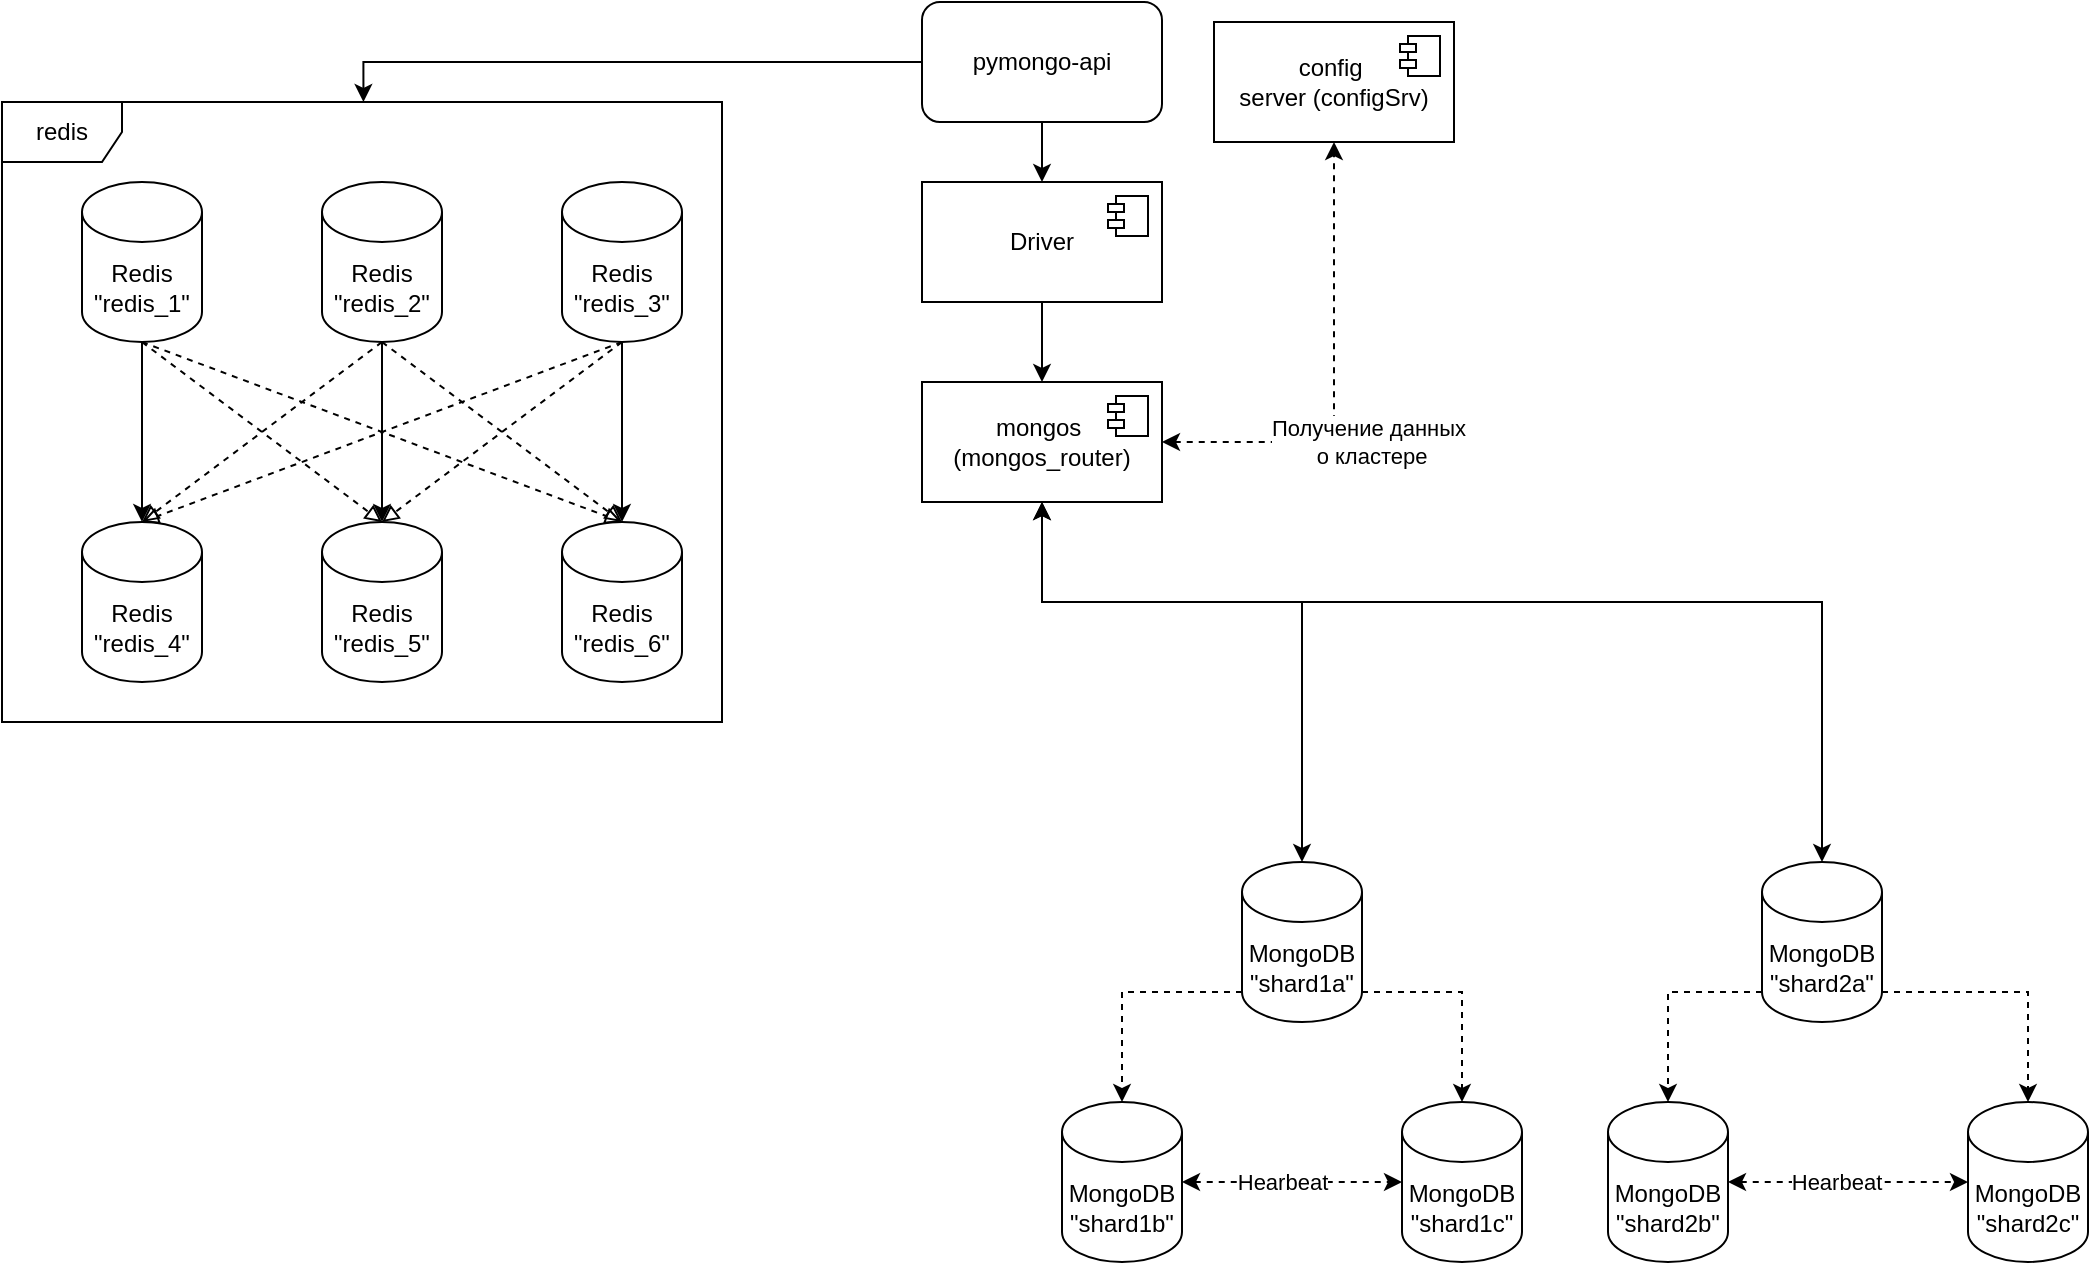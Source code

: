 <mxfile version="24.7.5">
  <diagram name="Страница — 1" id="JHpKE70PW2dIJ-TmPm44">
    <mxGraphModel dx="786" dy="2577" grid="1" gridSize="10" guides="1" tooltips="1" connect="1" arrows="1" fold="1" page="1" pageScale="1" pageWidth="827" pageHeight="1169" math="0" shadow="0">
      <root>
        <mxCell id="0" />
        <mxCell id="1" parent="0" />
        <mxCell id="jbRxhANZMNm-0LjO1Y-F-100" value="MongoDB&lt;div&gt;&quot;shard1a&quot;&lt;/div&gt;" style="shape=cylinder3;whiteSpace=wrap;html=1;boundedLbl=1;backgroundOutline=1;size=15;" vertex="1" parent="1">
          <mxGeometry x="2640" y="120" width="60" height="80" as="geometry" />
        </mxCell>
        <mxCell id="jbRxhANZMNm-0LjO1Y-F-101" style="edgeStyle=orthogonalEdgeStyle;rounded=0;orthogonalLoop=1;jettySize=auto;html=1;exitX=0.5;exitY=1;exitDx=0;exitDy=0;startArrow=classic;startFill=1;" edge="1" parent="1" source="jbRxhANZMNm-0LjO1Y-F-102" target="jbRxhANZMNm-0LjO1Y-F-100">
          <mxGeometry relative="1" as="geometry">
            <Array as="points">
              <mxPoint x="2540" y="-10" />
              <mxPoint x="2670" y="-10" />
            </Array>
          </mxGeometry>
        </mxCell>
        <mxCell id="jbRxhANZMNm-0LjO1Y-F-102" value="mongos&amp;nbsp;&lt;div&gt;(mongos_router)&lt;/div&gt;" style="html=1;dropTarget=0;whiteSpace=wrap;" vertex="1" parent="1">
          <mxGeometry x="2480" y="-120" width="120" height="60" as="geometry" />
        </mxCell>
        <mxCell id="jbRxhANZMNm-0LjO1Y-F-103" value="" style="shape=module;jettyWidth=8;jettyHeight=4;" vertex="1" parent="jbRxhANZMNm-0LjO1Y-F-102">
          <mxGeometry x="1" width="20" height="20" relative="1" as="geometry">
            <mxPoint x="-27" y="7" as="offset" />
          </mxGeometry>
        </mxCell>
        <mxCell id="jbRxhANZMNm-0LjO1Y-F-104" style="edgeStyle=orthogonalEdgeStyle;rounded=0;orthogonalLoop=1;jettySize=auto;html=1;exitX=1;exitY=0.5;exitDx=0;exitDy=0;dashed=1;startArrow=classic;startFill=1;" edge="1" parent="1" source="jbRxhANZMNm-0LjO1Y-F-102" target="jbRxhANZMNm-0LjO1Y-F-106">
          <mxGeometry relative="1" as="geometry">
            <mxPoint x="2850" y="80" as="sourcePoint" />
          </mxGeometry>
        </mxCell>
        <mxCell id="jbRxhANZMNm-0LjO1Y-F-105" value="Получение данных&lt;div&gt;&amp;nbsp;о кластере&lt;/div&gt;" style="edgeLabel;html=1;align=center;verticalAlign=middle;resizable=0;points=[];" vertex="1" connectable="0" parent="jbRxhANZMNm-0LjO1Y-F-104">
          <mxGeometry x="-0.554" y="2" relative="1" as="geometry">
            <mxPoint x="50" y="2" as="offset" />
          </mxGeometry>
        </mxCell>
        <mxCell id="jbRxhANZMNm-0LjO1Y-F-106" value="config&amp;nbsp;&lt;div&gt;server (configSrv)&lt;/div&gt;" style="html=1;dropTarget=0;whiteSpace=wrap;" vertex="1" parent="1">
          <mxGeometry x="2626" y="-300" width="120" height="60" as="geometry" />
        </mxCell>
        <mxCell id="jbRxhANZMNm-0LjO1Y-F-107" value="" style="shape=module;jettyWidth=8;jettyHeight=4;" vertex="1" parent="jbRxhANZMNm-0LjO1Y-F-106">
          <mxGeometry x="1" width="20" height="20" relative="1" as="geometry">
            <mxPoint x="-27" y="7" as="offset" />
          </mxGeometry>
        </mxCell>
        <mxCell id="jbRxhANZMNm-0LjO1Y-F-108" style="edgeStyle=orthogonalEdgeStyle;rounded=0;orthogonalLoop=1;jettySize=auto;html=1;exitX=0.5;exitY=1;exitDx=0;exitDy=0;entryX=0.5;entryY=0;entryDx=0;entryDy=0;" edge="1" parent="1" source="jbRxhANZMNm-0LjO1Y-F-110" target="jbRxhANZMNm-0LjO1Y-F-126">
          <mxGeometry relative="1" as="geometry" />
        </mxCell>
        <mxCell id="jbRxhANZMNm-0LjO1Y-F-109" style="edgeStyle=orthogonalEdgeStyle;rounded=0;orthogonalLoop=1;jettySize=auto;html=1;exitX=0;exitY=0.5;exitDx=0;exitDy=0;entryX=0.502;entryY=0;entryDx=0;entryDy=0;entryPerimeter=0;" edge="1" parent="1" source="jbRxhANZMNm-0LjO1Y-F-110" target="jbRxhANZMNm-0LjO1Y-F-144">
          <mxGeometry relative="1" as="geometry">
            <mxPoint x="2250" y="-150" as="targetPoint" />
          </mxGeometry>
        </mxCell>
        <mxCell id="jbRxhANZMNm-0LjO1Y-F-110" value="pymongo-api" style="rounded=1;whiteSpace=wrap;html=1;" vertex="1" parent="1">
          <mxGeometry x="2480" y="-310" width="120" height="60" as="geometry" />
        </mxCell>
        <mxCell id="jbRxhANZMNm-0LjO1Y-F-111" style="edgeStyle=orthogonalEdgeStyle;rounded=0;orthogonalLoop=1;jettySize=auto;html=1;exitX=0.5;exitY=1;exitDx=0;exitDy=0;entryX=0.5;entryY=0;entryDx=0;entryDy=0;entryPerimeter=0;startArrow=classic;startFill=1;" edge="1" parent="1" source="jbRxhANZMNm-0LjO1Y-F-102" target="jbRxhANZMNm-0LjO1Y-F-118">
          <mxGeometry relative="1" as="geometry">
            <mxPoint x="2790" y="110" as="sourcePoint" />
            <mxPoint x="2790" y="170" as="targetPoint" />
            <Array as="points">
              <mxPoint x="2540" y="-10" />
              <mxPoint x="2930" y="-10" />
            </Array>
          </mxGeometry>
        </mxCell>
        <mxCell id="jbRxhANZMNm-0LjO1Y-F-112" value="&lt;div&gt;MongoDB&lt;div&gt;&quot;shard1b&quot;&lt;/div&gt;&lt;/div&gt;" style="shape=cylinder3;whiteSpace=wrap;html=1;boundedLbl=1;backgroundOutline=1;size=15;" vertex="1" parent="1">
          <mxGeometry x="2550" y="240" width="60" height="80" as="geometry" />
        </mxCell>
        <mxCell id="jbRxhANZMNm-0LjO1Y-F-113" value="&lt;div&gt;MongoDB&lt;div&gt;&quot;shard1c&quot;&lt;/div&gt;&lt;/div&gt;" style="shape=cylinder3;whiteSpace=wrap;html=1;boundedLbl=1;backgroundOutline=1;size=15;" vertex="1" parent="1">
          <mxGeometry x="2720" y="240" width="60" height="80" as="geometry" />
        </mxCell>
        <mxCell id="jbRxhANZMNm-0LjO1Y-F-114" style="edgeStyle=orthogonalEdgeStyle;rounded=0;orthogonalLoop=1;jettySize=auto;html=1;exitX=0;exitY=1;exitDx=0;exitDy=-15;exitPerimeter=0;entryX=0.5;entryY=0;entryDx=0;entryDy=0;entryPerimeter=0;dashed=1;" edge="1" parent="1" source="jbRxhANZMNm-0LjO1Y-F-100" target="jbRxhANZMNm-0LjO1Y-F-112">
          <mxGeometry relative="1" as="geometry">
            <mxPoint x="2670" y="370" as="targetPoint" />
          </mxGeometry>
        </mxCell>
        <mxCell id="jbRxhANZMNm-0LjO1Y-F-115" style="edgeStyle=orthogonalEdgeStyle;rounded=0;orthogonalLoop=1;jettySize=auto;html=1;exitX=1;exitY=1;exitDx=0;exitDy=-15;exitPerimeter=0;entryX=0.5;entryY=0;entryDx=0;entryDy=0;entryPerimeter=0;dashed=1;" edge="1" parent="1" source="jbRxhANZMNm-0LjO1Y-F-100" target="jbRxhANZMNm-0LjO1Y-F-113">
          <mxGeometry relative="1" as="geometry" />
        </mxCell>
        <mxCell id="jbRxhANZMNm-0LjO1Y-F-116" style="edgeStyle=orthogonalEdgeStyle;rounded=0;orthogonalLoop=1;jettySize=auto;html=1;exitX=1;exitY=0.5;exitDx=0;exitDy=0;exitPerimeter=0;entryX=0;entryY=0.5;entryDx=0;entryDy=0;entryPerimeter=0;startArrow=classic;startFill=1;dashed=1;" edge="1" parent="1" source="jbRxhANZMNm-0LjO1Y-F-112" target="jbRxhANZMNm-0LjO1Y-F-113">
          <mxGeometry relative="1" as="geometry" />
        </mxCell>
        <mxCell id="jbRxhANZMNm-0LjO1Y-F-117" value="Hearbeat" style="edgeLabel;html=1;align=center;verticalAlign=middle;resizable=0;points=[];" vertex="1" connectable="0" parent="jbRxhANZMNm-0LjO1Y-F-116">
          <mxGeometry x="-0.203" relative="1" as="geometry">
            <mxPoint x="6" as="offset" />
          </mxGeometry>
        </mxCell>
        <mxCell id="jbRxhANZMNm-0LjO1Y-F-118" value="MongoDB&lt;div&gt;&quot;shard2a&quot;&lt;br&gt;&lt;/div&gt;" style="shape=cylinder3;whiteSpace=wrap;html=1;boundedLbl=1;backgroundOutline=1;size=15;" vertex="1" parent="1">
          <mxGeometry x="2900" y="120" width="60" height="80" as="geometry" />
        </mxCell>
        <mxCell id="jbRxhANZMNm-0LjO1Y-F-119" value="&lt;div&gt;MongoDB&lt;div&gt;&quot;shard2b&quot;&lt;/div&gt;&lt;/div&gt;" style="shape=cylinder3;whiteSpace=wrap;html=1;boundedLbl=1;backgroundOutline=1;size=15;" vertex="1" parent="1">
          <mxGeometry x="2823" y="240" width="60" height="80" as="geometry" />
        </mxCell>
        <mxCell id="jbRxhANZMNm-0LjO1Y-F-120" value="MongoDB&lt;div&gt;&quot;shard2c&quot;&lt;/div&gt;" style="shape=cylinder3;whiteSpace=wrap;html=1;boundedLbl=1;backgroundOutline=1;size=15;" vertex="1" parent="1">
          <mxGeometry x="3003" y="240" width="60" height="80" as="geometry" />
        </mxCell>
        <mxCell id="jbRxhANZMNm-0LjO1Y-F-121" style="edgeStyle=orthogonalEdgeStyle;rounded=0;orthogonalLoop=1;jettySize=auto;html=1;exitX=0;exitY=1;exitDx=0;exitDy=-15;exitPerimeter=0;dashed=1;entryX=0.5;entryY=0;entryDx=0;entryDy=0;entryPerimeter=0;" edge="1" parent="1" source="jbRxhANZMNm-0LjO1Y-F-118" target="jbRxhANZMNm-0LjO1Y-F-119">
          <mxGeometry relative="1" as="geometry">
            <mxPoint x="2940" y="370" as="targetPoint" />
          </mxGeometry>
        </mxCell>
        <mxCell id="jbRxhANZMNm-0LjO1Y-F-122" style="edgeStyle=orthogonalEdgeStyle;rounded=0;orthogonalLoop=1;jettySize=auto;html=1;exitX=1;exitY=1;exitDx=0;exitDy=-15;exitPerimeter=0;entryX=0.5;entryY=0;entryDx=0;entryDy=0;entryPerimeter=0;dashed=1;" edge="1" parent="1" source="jbRxhANZMNm-0LjO1Y-F-118" target="jbRxhANZMNm-0LjO1Y-F-120">
          <mxGeometry relative="1" as="geometry" />
        </mxCell>
        <mxCell id="jbRxhANZMNm-0LjO1Y-F-123" style="edgeStyle=orthogonalEdgeStyle;rounded=0;orthogonalLoop=1;jettySize=auto;html=1;exitX=1;exitY=0.5;exitDx=0;exitDy=0;exitPerimeter=0;entryX=0;entryY=0.5;entryDx=0;entryDy=0;entryPerimeter=0;startArrow=classic;startFill=1;dashed=1;" edge="1" parent="1" source="jbRxhANZMNm-0LjO1Y-F-119" target="jbRxhANZMNm-0LjO1Y-F-120">
          <mxGeometry relative="1" as="geometry" />
        </mxCell>
        <mxCell id="jbRxhANZMNm-0LjO1Y-F-124" value="Hearbeat" style="edgeLabel;html=1;align=center;verticalAlign=middle;resizable=0;points=[];" vertex="1" connectable="0" parent="jbRxhANZMNm-0LjO1Y-F-123">
          <mxGeometry x="-0.203" relative="1" as="geometry">
            <mxPoint x="6" as="offset" />
          </mxGeometry>
        </mxCell>
        <mxCell id="jbRxhANZMNm-0LjO1Y-F-125" style="edgeStyle=orthogonalEdgeStyle;rounded=0;orthogonalLoop=1;jettySize=auto;html=1;exitX=0.5;exitY=1;exitDx=0;exitDy=0;entryX=0.5;entryY=0;entryDx=0;entryDy=0;" edge="1" parent="1" source="jbRxhANZMNm-0LjO1Y-F-126" target="jbRxhANZMNm-0LjO1Y-F-102">
          <mxGeometry relative="1" as="geometry" />
        </mxCell>
        <mxCell id="jbRxhANZMNm-0LjO1Y-F-126" value="Driver" style="html=1;dropTarget=0;whiteSpace=wrap;" vertex="1" parent="1">
          <mxGeometry x="2480" y="-220" width="120" height="60" as="geometry" />
        </mxCell>
        <mxCell id="jbRxhANZMNm-0LjO1Y-F-127" value="" style="shape=module;jettyWidth=8;jettyHeight=4;" vertex="1" parent="jbRxhANZMNm-0LjO1Y-F-126">
          <mxGeometry x="1" width="20" height="20" relative="1" as="geometry">
            <mxPoint x="-27" y="7" as="offset" />
          </mxGeometry>
        </mxCell>
        <mxCell id="jbRxhANZMNm-0LjO1Y-F-128" value="" style="group" vertex="1" connectable="0" parent="1">
          <mxGeometry x="2020" y="-260" width="360" height="310" as="geometry" />
        </mxCell>
        <mxCell id="jbRxhANZMNm-0LjO1Y-F-129" value="Redis&lt;div&gt;&quot;redis_1&quot;&lt;/div&gt;" style="shape=cylinder3;whiteSpace=wrap;html=1;boundedLbl=1;backgroundOutline=1;size=15;" vertex="1" parent="jbRxhANZMNm-0LjO1Y-F-128">
          <mxGeometry x="40" y="40" width="60" height="80" as="geometry" />
        </mxCell>
        <mxCell id="jbRxhANZMNm-0LjO1Y-F-130" value="Redis&lt;div&gt;&quot;redis_2&quot;&lt;/div&gt;" style="shape=cylinder3;whiteSpace=wrap;html=1;boundedLbl=1;backgroundOutline=1;size=15;" vertex="1" parent="jbRxhANZMNm-0LjO1Y-F-128">
          <mxGeometry x="160" y="40" width="60" height="80" as="geometry" />
        </mxCell>
        <mxCell id="jbRxhANZMNm-0LjO1Y-F-131" value="Redis&lt;div&gt;&quot;redis_3&quot;&lt;/div&gt;" style="shape=cylinder3;whiteSpace=wrap;html=1;boundedLbl=1;backgroundOutline=1;size=15;" vertex="1" parent="jbRxhANZMNm-0LjO1Y-F-128">
          <mxGeometry x="280" y="40" width="60" height="80" as="geometry" />
        </mxCell>
        <mxCell id="jbRxhANZMNm-0LjO1Y-F-132" value="Redis&lt;div&gt;&quot;redis_4&quot;&lt;/div&gt;" style="shape=cylinder3;whiteSpace=wrap;html=1;boundedLbl=1;backgroundOutline=1;size=15;" vertex="1" parent="jbRxhANZMNm-0LjO1Y-F-128">
          <mxGeometry x="40" y="210" width="60" height="80" as="geometry" />
        </mxCell>
        <mxCell id="jbRxhANZMNm-0LjO1Y-F-133" value="Redis&lt;div&gt;&quot;redis_5&quot;&lt;/div&gt;" style="shape=cylinder3;whiteSpace=wrap;html=1;boundedLbl=1;backgroundOutline=1;size=15;" vertex="1" parent="jbRxhANZMNm-0LjO1Y-F-128">
          <mxGeometry x="160" y="210" width="60" height="80" as="geometry" />
        </mxCell>
        <mxCell id="jbRxhANZMNm-0LjO1Y-F-134" value="Redis&lt;div&gt;&quot;redis_6&quot;&lt;/div&gt;" style="shape=cylinder3;whiteSpace=wrap;html=1;boundedLbl=1;backgroundOutline=1;size=15;" vertex="1" parent="jbRxhANZMNm-0LjO1Y-F-128">
          <mxGeometry x="280" y="210" width="60" height="80" as="geometry" />
        </mxCell>
        <mxCell id="jbRxhANZMNm-0LjO1Y-F-135" style="edgeStyle=orthogonalEdgeStyle;rounded=0;orthogonalLoop=1;jettySize=auto;html=1;exitX=0.5;exitY=1;exitDx=0;exitDy=0;exitPerimeter=0;entryX=0.5;entryY=0;entryDx=0;entryDy=0;entryPerimeter=0;" edge="1" parent="jbRxhANZMNm-0LjO1Y-F-128" source="jbRxhANZMNm-0LjO1Y-F-129" target="jbRxhANZMNm-0LjO1Y-F-132">
          <mxGeometry relative="1" as="geometry" />
        </mxCell>
        <mxCell id="jbRxhANZMNm-0LjO1Y-F-136" style="edgeStyle=orthogonalEdgeStyle;rounded=0;orthogonalLoop=1;jettySize=auto;html=1;exitX=0.5;exitY=1;exitDx=0;exitDy=0;exitPerimeter=0;entryX=0.5;entryY=0;entryDx=0;entryDy=0;entryPerimeter=0;" edge="1" parent="jbRxhANZMNm-0LjO1Y-F-128" source="jbRxhANZMNm-0LjO1Y-F-130" target="jbRxhANZMNm-0LjO1Y-F-133">
          <mxGeometry relative="1" as="geometry" />
        </mxCell>
        <mxCell id="jbRxhANZMNm-0LjO1Y-F-137" style="edgeStyle=orthogonalEdgeStyle;rounded=0;orthogonalLoop=1;jettySize=auto;html=1;exitX=0.5;exitY=1;exitDx=0;exitDy=0;exitPerimeter=0;entryX=0.5;entryY=0;entryDx=0;entryDy=0;entryPerimeter=0;" edge="1" parent="jbRxhANZMNm-0LjO1Y-F-128" source="jbRxhANZMNm-0LjO1Y-F-131" target="jbRxhANZMNm-0LjO1Y-F-134">
          <mxGeometry relative="1" as="geometry" />
        </mxCell>
        <mxCell id="jbRxhANZMNm-0LjO1Y-F-138" value="" style="endArrow=block;dashed=1;endFill=0;endSize=6;html=1;rounded=0;entryX=0.5;entryY=0;entryDx=0;entryDy=0;entryPerimeter=0;" edge="1" parent="jbRxhANZMNm-0LjO1Y-F-128" target="jbRxhANZMNm-0LjO1Y-F-133">
          <mxGeometry width="160" relative="1" as="geometry">
            <mxPoint x="70" y="120" as="sourcePoint" />
            <mxPoint x="190" y="160" as="targetPoint" />
          </mxGeometry>
        </mxCell>
        <mxCell id="jbRxhANZMNm-0LjO1Y-F-139" value="" style="endArrow=block;dashed=1;endFill=0;endSize=6;html=1;rounded=0;exitX=0.5;exitY=1;exitDx=0;exitDy=0;exitPerimeter=0;entryX=0.5;entryY=0;entryDx=0;entryDy=0;entryPerimeter=0;" edge="1" parent="jbRxhANZMNm-0LjO1Y-F-128" source="jbRxhANZMNm-0LjO1Y-F-129" target="jbRxhANZMNm-0LjO1Y-F-134">
          <mxGeometry width="160" relative="1" as="geometry">
            <mxPoint x="80" y="130" as="sourcePoint" />
            <mxPoint x="310" y="160" as="targetPoint" />
          </mxGeometry>
        </mxCell>
        <mxCell id="jbRxhANZMNm-0LjO1Y-F-140" value="" style="endArrow=block;dashed=1;endFill=0;endSize=6;html=1;rounded=0;exitX=0.5;exitY=1;exitDx=0;exitDy=0;exitPerimeter=0;entryX=0.5;entryY=0;entryDx=0;entryDy=0;entryPerimeter=0;" edge="1" parent="jbRxhANZMNm-0LjO1Y-F-128" source="jbRxhANZMNm-0LjO1Y-F-130" target="jbRxhANZMNm-0LjO1Y-F-134">
          <mxGeometry width="160" relative="1" as="geometry">
            <mxPoint x="80" y="130" as="sourcePoint" />
            <mxPoint x="310" y="160" as="targetPoint" />
          </mxGeometry>
        </mxCell>
        <mxCell id="jbRxhANZMNm-0LjO1Y-F-141" value="" style="endArrow=block;dashed=1;endFill=0;endSize=6;html=1;rounded=0;exitX=0.5;exitY=1;exitDx=0;exitDy=0;exitPerimeter=0;entryX=0.5;entryY=0;entryDx=0;entryDy=0;entryPerimeter=0;" edge="1" parent="jbRxhANZMNm-0LjO1Y-F-128" source="jbRxhANZMNm-0LjO1Y-F-130" target="jbRxhANZMNm-0LjO1Y-F-132">
          <mxGeometry width="160" relative="1" as="geometry">
            <mxPoint x="90" y="140" as="sourcePoint" />
            <mxPoint x="330" y="180" as="targetPoint" />
          </mxGeometry>
        </mxCell>
        <mxCell id="jbRxhANZMNm-0LjO1Y-F-142" value="" style="endArrow=block;dashed=1;endFill=0;endSize=6;html=1;rounded=0;entryX=0.5;entryY=0;entryDx=0;entryDy=0;entryPerimeter=0;exitX=0.5;exitY=1;exitDx=0;exitDy=0;exitPerimeter=0;" edge="1" parent="jbRxhANZMNm-0LjO1Y-F-128" source="jbRxhANZMNm-0LjO1Y-F-131" target="jbRxhANZMNm-0LjO1Y-F-133">
          <mxGeometry width="160" relative="1" as="geometry">
            <mxPoint x="80" y="130" as="sourcePoint" />
            <mxPoint x="200" y="220" as="targetPoint" />
          </mxGeometry>
        </mxCell>
        <mxCell id="jbRxhANZMNm-0LjO1Y-F-143" value="" style="endArrow=block;dashed=1;endFill=0;endSize=6;html=1;rounded=0;entryX=0.5;entryY=0;entryDx=0;entryDy=0;entryPerimeter=0;exitX=0.5;exitY=1;exitDx=0;exitDy=0;exitPerimeter=0;" edge="1" parent="jbRxhANZMNm-0LjO1Y-F-128" source="jbRxhANZMNm-0LjO1Y-F-131" target="jbRxhANZMNm-0LjO1Y-F-132">
          <mxGeometry width="160" relative="1" as="geometry">
            <mxPoint x="90" y="140" as="sourcePoint" />
            <mxPoint x="210" y="230" as="targetPoint" />
          </mxGeometry>
        </mxCell>
        <mxCell id="jbRxhANZMNm-0LjO1Y-F-144" value="redis" style="shape=umlFrame;whiteSpace=wrap;html=1;pointerEvents=0;" vertex="1" parent="jbRxhANZMNm-0LjO1Y-F-128">
          <mxGeometry width="360" height="310" as="geometry" />
        </mxCell>
      </root>
    </mxGraphModel>
  </diagram>
</mxfile>
